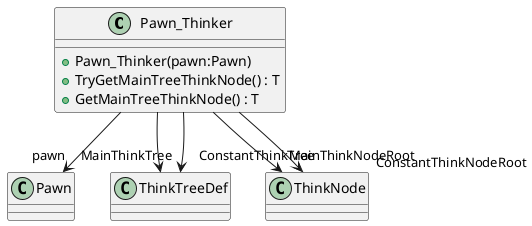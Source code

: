@startuml
class Pawn_Thinker {
    + Pawn_Thinker(pawn:Pawn)
    + TryGetMainTreeThinkNode() : T
    + GetMainTreeThinkNode() : T
}
Pawn_Thinker --> "pawn" Pawn
Pawn_Thinker --> "MainThinkTree" ThinkTreeDef
Pawn_Thinker --> "MainThinkNodeRoot" ThinkNode
Pawn_Thinker --> "ConstantThinkTree" ThinkTreeDef
Pawn_Thinker --> "ConstantThinkNodeRoot" ThinkNode
@enduml
